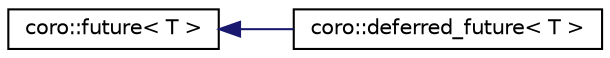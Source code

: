 digraph "Graphical Class Hierarchy"
{
 // LATEX_PDF_SIZE
  edge [fontname="Helvetica",fontsize="10",labelfontname="Helvetica",labelfontsize="10"];
  node [fontname="Helvetica",fontsize="10",shape=record];
  rankdir="LR";
  Node0 [label="coro::future\< T \>",height=0.2,width=0.4,color="black", fillcolor="white", style="filled",URL="$classcoro_1_1future.html",tooltip="Contains future value of T, can be co_awaited in coroutine."];
  Node0 -> Node1 [dir="back",color="midnightblue",fontsize="10",style="solid",fontname="Helvetica"];
  Node1 [label="coro::deferred_future\< T \>",height=0.2,width=0.4,color="black", fillcolor="white", style="filled",URL="$classcoro_1_1deferred__future.html",tooltip="Contains future value of T, where evaluation is deferred until the value is needed."];
}
